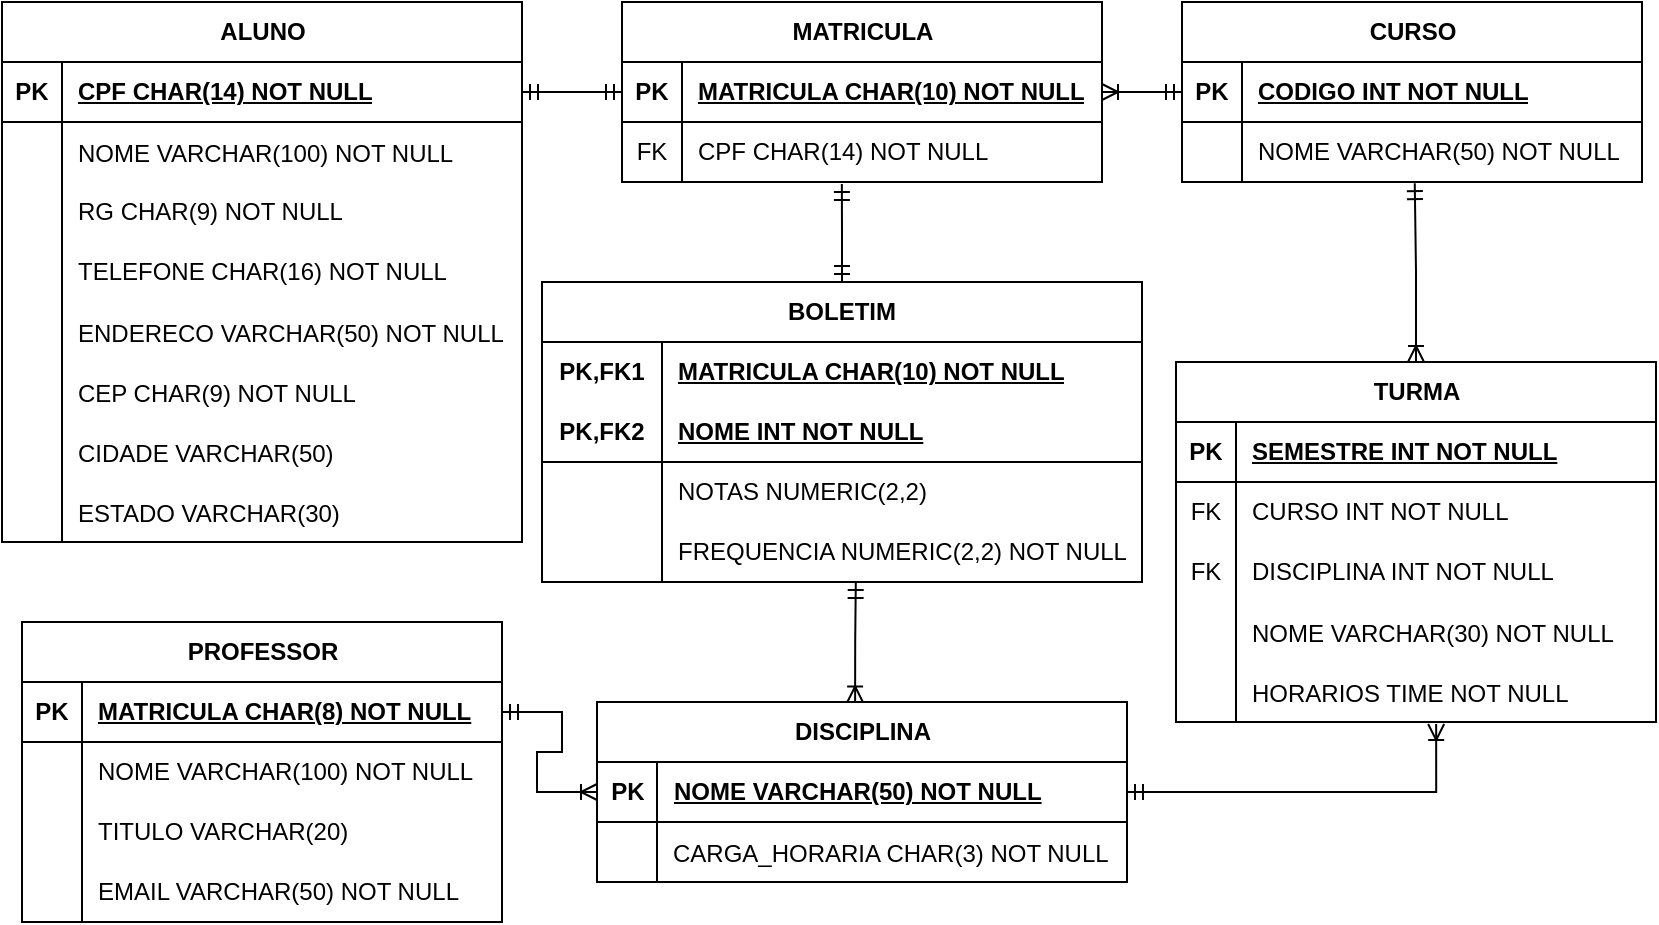 <mxfile version="24.8.4">
  <diagram name="Página-1" id="dTn19unyRNRH9uVxcDBz">
    <mxGraphModel dx="880" dy="468" grid="1" gridSize="10" guides="1" tooltips="1" connect="1" arrows="1" fold="1" page="1" pageScale="1" pageWidth="827" pageHeight="1169" math="0" shadow="0">
      <root>
        <mxCell id="0" />
        <mxCell id="1" parent="0" />
        <mxCell id="SQpeZqvC9aCR0QkS3gJp-1" value="DISCIPLINA" style="shape=table;startSize=30;container=1;collapsible=1;childLayout=tableLayout;fixedRows=1;rowLines=0;fontStyle=1;align=center;resizeLast=1;html=1;" vertex="1" parent="1">
          <mxGeometry x="297.5" y="350" width="265" height="90" as="geometry" />
        </mxCell>
        <mxCell id="SQpeZqvC9aCR0QkS3gJp-2" value="" style="shape=tableRow;horizontal=0;startSize=0;swimlaneHead=0;swimlaneBody=0;fillColor=none;collapsible=0;dropTarget=0;points=[[0,0.5],[1,0.5]];portConstraint=eastwest;top=0;left=0;right=0;bottom=1;" vertex="1" parent="SQpeZqvC9aCR0QkS3gJp-1">
          <mxGeometry y="30" width="265" height="30" as="geometry" />
        </mxCell>
        <mxCell id="SQpeZqvC9aCR0QkS3gJp-3" value="PK" style="shape=partialRectangle;connectable=0;fillColor=none;top=0;left=0;bottom=0;right=0;fontStyle=1;overflow=hidden;whiteSpace=wrap;html=1;" vertex="1" parent="SQpeZqvC9aCR0QkS3gJp-2">
          <mxGeometry width="30" height="30" as="geometry">
            <mxRectangle width="30" height="30" as="alternateBounds" />
          </mxGeometry>
        </mxCell>
        <mxCell id="SQpeZqvC9aCR0QkS3gJp-4" value="NOME VARCHAR(50) NOT NULL" style="shape=partialRectangle;connectable=0;fillColor=none;top=0;left=0;bottom=0;right=0;align=left;spacingLeft=6;fontStyle=5;overflow=hidden;whiteSpace=wrap;html=1;" vertex="1" parent="SQpeZqvC9aCR0QkS3gJp-2">
          <mxGeometry x="30" width="235" height="30" as="geometry">
            <mxRectangle width="235" height="30" as="alternateBounds" />
          </mxGeometry>
        </mxCell>
        <mxCell id="SQpeZqvC9aCR0QkS3gJp-137" value="" style="shape=tableRow;horizontal=0;startSize=0;swimlaneHead=0;swimlaneBody=0;fillColor=none;collapsible=0;dropTarget=0;points=[[0,0.5],[1,0.5]];portConstraint=eastwest;top=0;left=0;right=0;bottom=0;" vertex="1" parent="SQpeZqvC9aCR0QkS3gJp-1">
          <mxGeometry y="60" width="265" height="30" as="geometry" />
        </mxCell>
        <mxCell id="SQpeZqvC9aCR0QkS3gJp-138" value="" style="shape=partialRectangle;connectable=0;fillColor=none;top=0;left=0;bottom=0;right=0;editable=1;overflow=hidden;" vertex="1" parent="SQpeZqvC9aCR0QkS3gJp-137">
          <mxGeometry width="30" height="30" as="geometry">
            <mxRectangle width="30" height="30" as="alternateBounds" />
          </mxGeometry>
        </mxCell>
        <mxCell id="SQpeZqvC9aCR0QkS3gJp-139" value="CARGA_HORARIA CHAR(3) NOT NULL" style="shape=partialRectangle;connectable=0;fillColor=none;top=0;left=0;bottom=0;right=0;align=left;spacingLeft=6;overflow=hidden;" vertex="1" parent="SQpeZqvC9aCR0QkS3gJp-137">
          <mxGeometry x="30" width="235" height="30" as="geometry">
            <mxRectangle width="235" height="30" as="alternateBounds" />
          </mxGeometry>
        </mxCell>
        <mxCell id="SQpeZqvC9aCR0QkS3gJp-14" value="CURSO" style="shape=table;startSize=30;container=1;collapsible=1;childLayout=tableLayout;fixedRows=1;rowLines=0;fontStyle=1;align=center;resizeLast=1;html=1;" vertex="1" parent="1">
          <mxGeometry x="590" width="230" height="90" as="geometry" />
        </mxCell>
        <mxCell id="SQpeZqvC9aCR0QkS3gJp-15" value="" style="shape=tableRow;horizontal=0;startSize=0;swimlaneHead=0;swimlaneBody=0;fillColor=none;collapsible=0;dropTarget=0;points=[[0,0.5],[1,0.5]];portConstraint=eastwest;top=0;left=0;right=0;bottom=1;" vertex="1" parent="SQpeZqvC9aCR0QkS3gJp-14">
          <mxGeometry y="30" width="230" height="30" as="geometry" />
        </mxCell>
        <mxCell id="SQpeZqvC9aCR0QkS3gJp-16" value="PK" style="shape=partialRectangle;connectable=0;fillColor=none;top=0;left=0;bottom=0;right=0;fontStyle=1;overflow=hidden;whiteSpace=wrap;html=1;" vertex="1" parent="SQpeZqvC9aCR0QkS3gJp-15">
          <mxGeometry width="30" height="30" as="geometry">
            <mxRectangle width="30" height="30" as="alternateBounds" />
          </mxGeometry>
        </mxCell>
        <mxCell id="SQpeZqvC9aCR0QkS3gJp-17" value="CODIGO INT NOT NULL" style="shape=partialRectangle;connectable=0;fillColor=none;top=0;left=0;bottom=0;right=0;align=left;spacingLeft=6;fontStyle=5;overflow=hidden;whiteSpace=wrap;html=1;" vertex="1" parent="SQpeZqvC9aCR0QkS3gJp-15">
          <mxGeometry x="30" width="200" height="30" as="geometry">
            <mxRectangle width="200" height="30" as="alternateBounds" />
          </mxGeometry>
        </mxCell>
        <mxCell id="SQpeZqvC9aCR0QkS3gJp-18" value="" style="shape=tableRow;horizontal=0;startSize=0;swimlaneHead=0;swimlaneBody=0;fillColor=none;collapsible=0;dropTarget=0;points=[[0,0.5],[1,0.5]];portConstraint=eastwest;top=0;left=0;right=0;bottom=0;" vertex="1" parent="SQpeZqvC9aCR0QkS3gJp-14">
          <mxGeometry y="60" width="230" height="30" as="geometry" />
        </mxCell>
        <mxCell id="SQpeZqvC9aCR0QkS3gJp-19" value="" style="shape=partialRectangle;connectable=0;fillColor=none;top=0;left=0;bottom=0;right=0;editable=1;overflow=hidden;whiteSpace=wrap;html=1;" vertex="1" parent="SQpeZqvC9aCR0QkS3gJp-18">
          <mxGeometry width="30" height="30" as="geometry">
            <mxRectangle width="30" height="30" as="alternateBounds" />
          </mxGeometry>
        </mxCell>
        <mxCell id="SQpeZqvC9aCR0QkS3gJp-20" value="&lt;span style=&quot;text-wrap-mode: nowrap;&quot;&gt;NOME VARCHAR(50) NOT NULL&lt;/span&gt;" style="shape=partialRectangle;connectable=0;fillColor=none;top=0;left=0;bottom=0;right=0;align=left;spacingLeft=6;overflow=hidden;whiteSpace=wrap;html=1;" vertex="1" parent="SQpeZqvC9aCR0QkS3gJp-18">
          <mxGeometry x="30" width="200" height="30" as="geometry">
            <mxRectangle width="200" height="30" as="alternateBounds" />
          </mxGeometry>
        </mxCell>
        <mxCell id="SQpeZqvC9aCR0QkS3gJp-27" value="ALUNO" style="shape=table;startSize=30;container=1;collapsible=1;childLayout=tableLayout;fixedRows=1;rowLines=0;fontStyle=1;align=center;resizeLast=1;html=1;" vertex="1" parent="1">
          <mxGeometry width="260" height="270" as="geometry" />
        </mxCell>
        <mxCell id="SQpeZqvC9aCR0QkS3gJp-28" value="" style="shape=tableRow;horizontal=0;startSize=0;swimlaneHead=0;swimlaneBody=0;fillColor=none;collapsible=0;dropTarget=0;points=[[0,0.5],[1,0.5]];portConstraint=eastwest;top=0;left=0;right=0;bottom=1;" vertex="1" parent="SQpeZqvC9aCR0QkS3gJp-27">
          <mxGeometry y="30" width="260" height="30" as="geometry" />
        </mxCell>
        <mxCell id="SQpeZqvC9aCR0QkS3gJp-29" value="PK" style="shape=partialRectangle;connectable=0;fillColor=none;top=0;left=0;bottom=0;right=0;fontStyle=1;overflow=hidden;whiteSpace=wrap;html=1;" vertex="1" parent="SQpeZqvC9aCR0QkS3gJp-28">
          <mxGeometry width="30" height="30" as="geometry">
            <mxRectangle width="30" height="30" as="alternateBounds" />
          </mxGeometry>
        </mxCell>
        <mxCell id="SQpeZqvC9aCR0QkS3gJp-30" value="CPF CHAR(14) NOT NULL" style="shape=partialRectangle;connectable=0;fillColor=none;top=0;left=0;bottom=0;right=0;align=left;spacingLeft=6;fontStyle=5;overflow=hidden;whiteSpace=wrap;html=1;" vertex="1" parent="SQpeZqvC9aCR0QkS3gJp-28">
          <mxGeometry x="30" width="230" height="30" as="geometry">
            <mxRectangle width="230" height="30" as="alternateBounds" />
          </mxGeometry>
        </mxCell>
        <mxCell id="SQpeZqvC9aCR0QkS3gJp-94" value="" style="shape=tableRow;horizontal=0;startSize=0;swimlaneHead=0;swimlaneBody=0;fillColor=none;collapsible=0;dropTarget=0;points=[[0,0.5],[1,0.5]];portConstraint=eastwest;top=0;left=0;right=0;bottom=0;" vertex="1" parent="SQpeZqvC9aCR0QkS3gJp-27">
          <mxGeometry y="60" width="260" height="30" as="geometry" />
        </mxCell>
        <mxCell id="SQpeZqvC9aCR0QkS3gJp-95" value="" style="shape=partialRectangle;connectable=0;fillColor=none;top=0;left=0;bottom=0;right=0;editable=1;overflow=hidden;" vertex="1" parent="SQpeZqvC9aCR0QkS3gJp-94">
          <mxGeometry width="30" height="30" as="geometry">
            <mxRectangle width="30" height="30" as="alternateBounds" />
          </mxGeometry>
        </mxCell>
        <mxCell id="SQpeZqvC9aCR0QkS3gJp-96" value="NOME VARCHAR(100) NOT NULL" style="shape=partialRectangle;connectable=0;fillColor=none;top=0;left=0;bottom=0;right=0;align=left;spacingLeft=6;overflow=hidden;" vertex="1" parent="SQpeZqvC9aCR0QkS3gJp-94">
          <mxGeometry x="30" width="230" height="30" as="geometry">
            <mxRectangle width="230" height="30" as="alternateBounds" />
          </mxGeometry>
        </mxCell>
        <mxCell id="SQpeZqvC9aCR0QkS3gJp-34" value="" style="shape=tableRow;horizontal=0;startSize=0;swimlaneHead=0;swimlaneBody=0;fillColor=none;collapsible=0;dropTarget=0;points=[[0,0.5],[1,0.5]];portConstraint=eastwest;top=0;left=0;right=0;bottom=0;" vertex="1" parent="SQpeZqvC9aCR0QkS3gJp-27">
          <mxGeometry y="90" width="260" height="30" as="geometry" />
        </mxCell>
        <mxCell id="SQpeZqvC9aCR0QkS3gJp-35" value="" style="shape=partialRectangle;connectable=0;fillColor=none;top=0;left=0;bottom=0;right=0;editable=1;overflow=hidden;whiteSpace=wrap;html=1;" vertex="1" parent="SQpeZqvC9aCR0QkS3gJp-34">
          <mxGeometry width="30" height="30" as="geometry">
            <mxRectangle width="30" height="30" as="alternateBounds" />
          </mxGeometry>
        </mxCell>
        <mxCell id="SQpeZqvC9aCR0QkS3gJp-36" value="RG CHAR(9) NOT NULL" style="shape=partialRectangle;connectable=0;fillColor=none;top=0;left=0;bottom=0;right=0;align=left;spacingLeft=6;overflow=hidden;whiteSpace=wrap;html=1;" vertex="1" parent="SQpeZqvC9aCR0QkS3gJp-34">
          <mxGeometry x="30" width="230" height="30" as="geometry">
            <mxRectangle width="230" height="30" as="alternateBounds" />
          </mxGeometry>
        </mxCell>
        <mxCell id="SQpeZqvC9aCR0QkS3gJp-37" value="" style="shape=tableRow;horizontal=0;startSize=0;swimlaneHead=0;swimlaneBody=0;fillColor=none;collapsible=0;dropTarget=0;points=[[0,0.5],[1,0.5]];portConstraint=eastwest;top=0;left=0;right=0;bottom=0;" vertex="1" parent="SQpeZqvC9aCR0QkS3gJp-27">
          <mxGeometry y="120" width="260" height="30" as="geometry" />
        </mxCell>
        <mxCell id="SQpeZqvC9aCR0QkS3gJp-38" value="" style="shape=partialRectangle;connectable=0;fillColor=none;top=0;left=0;bottom=0;right=0;editable=1;overflow=hidden;whiteSpace=wrap;html=1;" vertex="1" parent="SQpeZqvC9aCR0QkS3gJp-37">
          <mxGeometry width="30" height="30" as="geometry">
            <mxRectangle width="30" height="30" as="alternateBounds" />
          </mxGeometry>
        </mxCell>
        <mxCell id="SQpeZqvC9aCR0QkS3gJp-39" value="TELEFONE CHAR(16) NOT NULL" style="shape=partialRectangle;connectable=0;fillColor=none;top=0;left=0;bottom=0;right=0;align=left;spacingLeft=6;overflow=hidden;whiteSpace=wrap;html=1;" vertex="1" parent="SQpeZqvC9aCR0QkS3gJp-37">
          <mxGeometry x="30" width="230" height="30" as="geometry">
            <mxRectangle width="230" height="30" as="alternateBounds" />
          </mxGeometry>
        </mxCell>
        <mxCell id="SQpeZqvC9aCR0QkS3gJp-54" value="" style="shape=tableRow;horizontal=0;startSize=0;swimlaneHead=0;swimlaneBody=0;fillColor=none;collapsible=0;dropTarget=0;points=[[0,0.5],[1,0.5]];portConstraint=eastwest;top=0;left=0;right=0;bottom=0;" vertex="1" parent="SQpeZqvC9aCR0QkS3gJp-27">
          <mxGeometry y="150" width="260" height="30" as="geometry" />
        </mxCell>
        <mxCell id="SQpeZqvC9aCR0QkS3gJp-55" value="" style="shape=partialRectangle;connectable=0;fillColor=none;top=0;left=0;bottom=0;right=0;editable=1;overflow=hidden;" vertex="1" parent="SQpeZqvC9aCR0QkS3gJp-54">
          <mxGeometry width="30" height="30" as="geometry">
            <mxRectangle width="30" height="30" as="alternateBounds" />
          </mxGeometry>
        </mxCell>
        <mxCell id="SQpeZqvC9aCR0QkS3gJp-56" value="ENDERECO VARCHAR(50) NOT NULL" style="shape=partialRectangle;connectable=0;fillColor=none;top=0;left=0;bottom=0;right=0;align=left;spacingLeft=6;overflow=hidden;" vertex="1" parent="SQpeZqvC9aCR0QkS3gJp-54">
          <mxGeometry x="30" width="230" height="30" as="geometry">
            <mxRectangle width="230" height="30" as="alternateBounds" />
          </mxGeometry>
        </mxCell>
        <mxCell id="SQpeZqvC9aCR0QkS3gJp-46" value="" style="shape=tableRow;horizontal=0;startSize=0;swimlaneHead=0;swimlaneBody=0;fillColor=none;collapsible=0;dropTarget=0;points=[[0,0.5],[1,0.5]];portConstraint=eastwest;top=0;left=0;right=0;bottom=0;" vertex="1" parent="SQpeZqvC9aCR0QkS3gJp-27">
          <mxGeometry y="180" width="260" height="30" as="geometry" />
        </mxCell>
        <mxCell id="SQpeZqvC9aCR0QkS3gJp-47" value="" style="shape=partialRectangle;connectable=0;fillColor=none;top=0;left=0;bottom=0;right=0;editable=1;overflow=hidden;" vertex="1" parent="SQpeZqvC9aCR0QkS3gJp-46">
          <mxGeometry width="30" height="30" as="geometry">
            <mxRectangle width="30" height="30" as="alternateBounds" />
          </mxGeometry>
        </mxCell>
        <mxCell id="SQpeZqvC9aCR0QkS3gJp-48" value="CEP CHAR(9) NOT NULL" style="shape=partialRectangle;connectable=0;fillColor=none;top=0;left=0;bottom=0;right=0;align=left;spacingLeft=6;overflow=hidden;" vertex="1" parent="SQpeZqvC9aCR0QkS3gJp-46">
          <mxGeometry x="30" width="230" height="30" as="geometry">
            <mxRectangle width="230" height="30" as="alternateBounds" />
          </mxGeometry>
        </mxCell>
        <mxCell id="SQpeZqvC9aCR0QkS3gJp-42" value="" style="shape=tableRow;horizontal=0;startSize=0;swimlaneHead=0;swimlaneBody=0;fillColor=none;collapsible=0;dropTarget=0;points=[[0,0.5],[1,0.5]];portConstraint=eastwest;top=0;left=0;right=0;bottom=0;" vertex="1" parent="SQpeZqvC9aCR0QkS3gJp-27">
          <mxGeometry y="210" width="260" height="30" as="geometry" />
        </mxCell>
        <mxCell id="SQpeZqvC9aCR0QkS3gJp-43" value="" style="shape=partialRectangle;connectable=0;fillColor=none;top=0;left=0;bottom=0;right=0;editable=1;overflow=hidden;" vertex="1" parent="SQpeZqvC9aCR0QkS3gJp-42">
          <mxGeometry width="30" height="30" as="geometry">
            <mxRectangle width="30" height="30" as="alternateBounds" />
          </mxGeometry>
        </mxCell>
        <mxCell id="SQpeZqvC9aCR0QkS3gJp-44" value="CIDADE VARCHAR(50)" style="shape=partialRectangle;connectable=0;fillColor=none;top=0;left=0;bottom=0;right=0;align=left;spacingLeft=6;overflow=hidden;" vertex="1" parent="SQpeZqvC9aCR0QkS3gJp-42">
          <mxGeometry x="30" width="230" height="30" as="geometry">
            <mxRectangle width="230" height="30" as="alternateBounds" />
          </mxGeometry>
        </mxCell>
        <mxCell id="SQpeZqvC9aCR0QkS3gJp-50" value="" style="shape=tableRow;horizontal=0;startSize=0;swimlaneHead=0;swimlaneBody=0;fillColor=none;collapsible=0;dropTarget=0;points=[[0,0.5],[1,0.5]];portConstraint=eastwest;top=0;left=0;right=0;bottom=0;" vertex="1" parent="SQpeZqvC9aCR0QkS3gJp-27">
          <mxGeometry y="240" width="260" height="30" as="geometry" />
        </mxCell>
        <mxCell id="SQpeZqvC9aCR0QkS3gJp-51" value="" style="shape=partialRectangle;connectable=0;fillColor=none;top=0;left=0;bottom=0;right=0;editable=1;overflow=hidden;" vertex="1" parent="SQpeZqvC9aCR0QkS3gJp-50">
          <mxGeometry width="30" height="30" as="geometry">
            <mxRectangle width="30" height="30" as="alternateBounds" />
          </mxGeometry>
        </mxCell>
        <mxCell id="SQpeZqvC9aCR0QkS3gJp-52" value="ESTADO VARCHAR(30)" style="shape=partialRectangle;connectable=0;fillColor=none;top=0;left=0;bottom=0;right=0;align=left;spacingLeft=6;overflow=hidden;" vertex="1" parent="SQpeZqvC9aCR0QkS3gJp-50">
          <mxGeometry x="30" width="230" height="30" as="geometry">
            <mxRectangle width="230" height="30" as="alternateBounds" />
          </mxGeometry>
        </mxCell>
        <mxCell id="SQpeZqvC9aCR0QkS3gJp-71" value="PROFESSOR" style="shape=table;startSize=30;container=1;collapsible=1;childLayout=tableLayout;fixedRows=1;rowLines=0;fontStyle=1;align=center;resizeLast=1;html=1;" vertex="1" parent="1">
          <mxGeometry x="10" y="310" width="240" height="150" as="geometry" />
        </mxCell>
        <mxCell id="SQpeZqvC9aCR0QkS3gJp-72" value="" style="shape=tableRow;horizontal=0;startSize=0;swimlaneHead=0;swimlaneBody=0;fillColor=none;collapsible=0;dropTarget=0;points=[[0,0.5],[1,0.5]];portConstraint=eastwest;top=0;left=0;right=0;bottom=1;" vertex="1" parent="SQpeZqvC9aCR0QkS3gJp-71">
          <mxGeometry y="30" width="240" height="30" as="geometry" />
        </mxCell>
        <mxCell id="SQpeZqvC9aCR0QkS3gJp-73" value="PK" style="shape=partialRectangle;connectable=0;fillColor=none;top=0;left=0;bottom=0;right=0;fontStyle=1;overflow=hidden;whiteSpace=wrap;html=1;" vertex="1" parent="SQpeZqvC9aCR0QkS3gJp-72">
          <mxGeometry width="30" height="30" as="geometry">
            <mxRectangle width="30" height="30" as="alternateBounds" />
          </mxGeometry>
        </mxCell>
        <mxCell id="SQpeZqvC9aCR0QkS3gJp-74" value="MATRICULA CHAR(8) NOT NULL" style="shape=partialRectangle;connectable=0;fillColor=none;top=0;left=0;bottom=0;right=0;align=left;spacingLeft=6;fontStyle=5;overflow=hidden;whiteSpace=wrap;html=1;" vertex="1" parent="SQpeZqvC9aCR0QkS3gJp-72">
          <mxGeometry x="30" width="210" height="30" as="geometry">
            <mxRectangle width="210" height="30" as="alternateBounds" />
          </mxGeometry>
        </mxCell>
        <mxCell id="SQpeZqvC9aCR0QkS3gJp-75" value="" style="shape=tableRow;horizontal=0;startSize=0;swimlaneHead=0;swimlaneBody=0;fillColor=none;collapsible=0;dropTarget=0;points=[[0,0.5],[1,0.5]];portConstraint=eastwest;top=0;left=0;right=0;bottom=0;" vertex="1" parent="SQpeZqvC9aCR0QkS3gJp-71">
          <mxGeometry y="60" width="240" height="30" as="geometry" />
        </mxCell>
        <mxCell id="SQpeZqvC9aCR0QkS3gJp-76" value="" style="shape=partialRectangle;connectable=0;fillColor=none;top=0;left=0;bottom=0;right=0;editable=1;overflow=hidden;whiteSpace=wrap;html=1;" vertex="1" parent="SQpeZqvC9aCR0QkS3gJp-75">
          <mxGeometry width="30" height="30" as="geometry">
            <mxRectangle width="30" height="30" as="alternateBounds" />
          </mxGeometry>
        </mxCell>
        <mxCell id="SQpeZqvC9aCR0QkS3gJp-77" value="NOME VARCHAR(100) NOT NULL" style="shape=partialRectangle;connectable=0;fillColor=none;top=0;left=0;bottom=0;right=0;align=left;spacingLeft=6;overflow=hidden;whiteSpace=wrap;html=1;" vertex="1" parent="SQpeZqvC9aCR0QkS3gJp-75">
          <mxGeometry x="30" width="210" height="30" as="geometry">
            <mxRectangle width="210" height="30" as="alternateBounds" />
          </mxGeometry>
        </mxCell>
        <mxCell id="SQpeZqvC9aCR0QkS3gJp-78" value="" style="shape=tableRow;horizontal=0;startSize=0;swimlaneHead=0;swimlaneBody=0;fillColor=none;collapsible=0;dropTarget=0;points=[[0,0.5],[1,0.5]];portConstraint=eastwest;top=0;left=0;right=0;bottom=0;" vertex="1" parent="SQpeZqvC9aCR0QkS3gJp-71">
          <mxGeometry y="90" width="240" height="30" as="geometry" />
        </mxCell>
        <mxCell id="SQpeZqvC9aCR0QkS3gJp-79" value="" style="shape=partialRectangle;connectable=0;fillColor=none;top=0;left=0;bottom=0;right=0;editable=1;overflow=hidden;whiteSpace=wrap;html=1;" vertex="1" parent="SQpeZqvC9aCR0QkS3gJp-78">
          <mxGeometry width="30" height="30" as="geometry">
            <mxRectangle width="30" height="30" as="alternateBounds" />
          </mxGeometry>
        </mxCell>
        <mxCell id="SQpeZqvC9aCR0QkS3gJp-80" value="TITULO VARCHAR(20)" style="shape=partialRectangle;connectable=0;fillColor=none;top=0;left=0;bottom=0;right=0;align=left;spacingLeft=6;overflow=hidden;whiteSpace=wrap;html=1;" vertex="1" parent="SQpeZqvC9aCR0QkS3gJp-78">
          <mxGeometry x="30" width="210" height="30" as="geometry">
            <mxRectangle width="210" height="30" as="alternateBounds" />
          </mxGeometry>
        </mxCell>
        <mxCell id="SQpeZqvC9aCR0QkS3gJp-81" value="" style="shape=tableRow;horizontal=0;startSize=0;swimlaneHead=0;swimlaneBody=0;fillColor=none;collapsible=0;dropTarget=0;points=[[0,0.5],[1,0.5]];portConstraint=eastwest;top=0;left=0;right=0;bottom=0;" vertex="1" parent="SQpeZqvC9aCR0QkS3gJp-71">
          <mxGeometry y="120" width="240" height="30" as="geometry" />
        </mxCell>
        <mxCell id="SQpeZqvC9aCR0QkS3gJp-82" value="" style="shape=partialRectangle;connectable=0;fillColor=none;top=0;left=0;bottom=0;right=0;editable=1;overflow=hidden;whiteSpace=wrap;html=1;" vertex="1" parent="SQpeZqvC9aCR0QkS3gJp-81">
          <mxGeometry width="30" height="30" as="geometry">
            <mxRectangle width="30" height="30" as="alternateBounds" />
          </mxGeometry>
        </mxCell>
        <mxCell id="SQpeZqvC9aCR0QkS3gJp-83" value="EMAIL VARCHAR(50) NOT NULL" style="shape=partialRectangle;connectable=0;fillColor=none;top=0;left=0;bottom=0;right=0;align=left;spacingLeft=6;overflow=hidden;whiteSpace=wrap;html=1;" vertex="1" parent="SQpeZqvC9aCR0QkS3gJp-81">
          <mxGeometry x="30" width="210" height="30" as="geometry">
            <mxRectangle width="210" height="30" as="alternateBounds" />
          </mxGeometry>
        </mxCell>
        <mxCell id="SQpeZqvC9aCR0QkS3gJp-110" value="TURMA" style="shape=table;startSize=30;container=1;collapsible=1;childLayout=tableLayout;fixedRows=1;rowLines=0;fontStyle=1;align=center;resizeLast=1;html=1;" vertex="1" parent="1">
          <mxGeometry x="587" y="180" width="240" height="180" as="geometry" />
        </mxCell>
        <mxCell id="SQpeZqvC9aCR0QkS3gJp-111" value="" style="shape=tableRow;horizontal=0;startSize=0;swimlaneHead=0;swimlaneBody=0;fillColor=none;collapsible=0;dropTarget=0;points=[[0,0.5],[1,0.5]];portConstraint=eastwest;top=0;left=0;right=0;bottom=1;" vertex="1" parent="SQpeZqvC9aCR0QkS3gJp-110">
          <mxGeometry y="30" width="240" height="30" as="geometry" />
        </mxCell>
        <mxCell id="SQpeZqvC9aCR0QkS3gJp-112" value="PK" style="shape=partialRectangle;connectable=0;fillColor=none;top=0;left=0;bottom=0;right=0;fontStyle=1;overflow=hidden;whiteSpace=wrap;html=1;" vertex="1" parent="SQpeZqvC9aCR0QkS3gJp-111">
          <mxGeometry width="30" height="30" as="geometry">
            <mxRectangle width="30" height="30" as="alternateBounds" />
          </mxGeometry>
        </mxCell>
        <mxCell id="SQpeZqvC9aCR0QkS3gJp-113" value="SEMESTRE INT NOT NULL" style="shape=partialRectangle;connectable=0;fillColor=none;top=0;left=0;bottom=0;right=0;align=left;spacingLeft=6;fontStyle=5;overflow=hidden;whiteSpace=wrap;html=1;" vertex="1" parent="SQpeZqvC9aCR0QkS3gJp-111">
          <mxGeometry x="30" width="210" height="30" as="geometry">
            <mxRectangle width="210" height="30" as="alternateBounds" />
          </mxGeometry>
        </mxCell>
        <mxCell id="SQpeZqvC9aCR0QkS3gJp-114" value="" style="shape=tableRow;horizontal=0;startSize=0;swimlaneHead=0;swimlaneBody=0;fillColor=none;collapsible=0;dropTarget=0;points=[[0,0.5],[1,0.5]];portConstraint=eastwest;top=0;left=0;right=0;bottom=0;" vertex="1" parent="SQpeZqvC9aCR0QkS3gJp-110">
          <mxGeometry y="60" width="240" height="30" as="geometry" />
        </mxCell>
        <mxCell id="SQpeZqvC9aCR0QkS3gJp-115" value="FK" style="shape=partialRectangle;connectable=0;fillColor=none;top=0;left=0;bottom=0;right=0;editable=1;overflow=hidden;whiteSpace=wrap;html=1;" vertex="1" parent="SQpeZqvC9aCR0QkS3gJp-114">
          <mxGeometry width="30" height="30" as="geometry">
            <mxRectangle width="30" height="30" as="alternateBounds" />
          </mxGeometry>
        </mxCell>
        <mxCell id="SQpeZqvC9aCR0QkS3gJp-116" value="CURSO INT NOT NULL" style="shape=partialRectangle;connectable=0;fillColor=none;top=0;left=0;bottom=0;right=0;align=left;spacingLeft=6;overflow=hidden;whiteSpace=wrap;html=1;" vertex="1" parent="SQpeZqvC9aCR0QkS3gJp-114">
          <mxGeometry x="30" width="210" height="30" as="geometry">
            <mxRectangle width="210" height="30" as="alternateBounds" />
          </mxGeometry>
        </mxCell>
        <mxCell id="SQpeZqvC9aCR0QkS3gJp-117" value="" style="shape=tableRow;horizontal=0;startSize=0;swimlaneHead=0;swimlaneBody=0;fillColor=none;collapsible=0;dropTarget=0;points=[[0,0.5],[1,0.5]];portConstraint=eastwest;top=0;left=0;right=0;bottom=0;" vertex="1" parent="SQpeZqvC9aCR0QkS3gJp-110">
          <mxGeometry y="90" width="240" height="30" as="geometry" />
        </mxCell>
        <mxCell id="SQpeZqvC9aCR0QkS3gJp-118" value="FK" style="shape=partialRectangle;connectable=0;fillColor=none;top=0;left=0;bottom=0;right=0;editable=1;overflow=hidden;whiteSpace=wrap;html=1;" vertex="1" parent="SQpeZqvC9aCR0QkS3gJp-117">
          <mxGeometry width="30" height="30" as="geometry">
            <mxRectangle width="30" height="30" as="alternateBounds" />
          </mxGeometry>
        </mxCell>
        <mxCell id="SQpeZqvC9aCR0QkS3gJp-119" value="DISCIPLINA INT NOT NULL" style="shape=partialRectangle;connectable=0;fillColor=none;top=0;left=0;bottom=0;right=0;align=left;spacingLeft=6;overflow=hidden;whiteSpace=wrap;html=1;" vertex="1" parent="SQpeZqvC9aCR0QkS3gJp-117">
          <mxGeometry x="30" width="210" height="30" as="geometry">
            <mxRectangle width="210" height="30" as="alternateBounds" />
          </mxGeometry>
        </mxCell>
        <mxCell id="SQpeZqvC9aCR0QkS3gJp-206" value="" style="shape=tableRow;horizontal=0;startSize=0;swimlaneHead=0;swimlaneBody=0;fillColor=none;collapsible=0;dropTarget=0;points=[[0,0.5],[1,0.5]];portConstraint=eastwest;top=0;left=0;right=0;bottom=0;" vertex="1" parent="SQpeZqvC9aCR0QkS3gJp-110">
          <mxGeometry y="120" width="240" height="30" as="geometry" />
        </mxCell>
        <mxCell id="SQpeZqvC9aCR0QkS3gJp-207" value="" style="shape=partialRectangle;connectable=0;fillColor=none;top=0;left=0;bottom=0;right=0;editable=1;overflow=hidden;" vertex="1" parent="SQpeZqvC9aCR0QkS3gJp-206">
          <mxGeometry width="30" height="30" as="geometry">
            <mxRectangle width="30" height="30" as="alternateBounds" />
          </mxGeometry>
        </mxCell>
        <mxCell id="SQpeZqvC9aCR0QkS3gJp-208" value="NOME VARCHAR(30) NOT NULL" style="shape=partialRectangle;connectable=0;fillColor=none;top=0;left=0;bottom=0;right=0;align=left;spacingLeft=6;overflow=hidden;" vertex="1" parent="SQpeZqvC9aCR0QkS3gJp-206">
          <mxGeometry x="30" width="210" height="30" as="geometry">
            <mxRectangle width="210" height="30" as="alternateBounds" />
          </mxGeometry>
        </mxCell>
        <mxCell id="SQpeZqvC9aCR0QkS3gJp-128" value="" style="shape=tableRow;horizontal=0;startSize=0;swimlaneHead=0;swimlaneBody=0;fillColor=none;collapsible=0;dropTarget=0;points=[[0,0.5],[1,0.5]];portConstraint=eastwest;top=0;left=0;right=0;bottom=0;" vertex="1" parent="SQpeZqvC9aCR0QkS3gJp-110">
          <mxGeometry y="150" width="240" height="30" as="geometry" />
        </mxCell>
        <mxCell id="SQpeZqvC9aCR0QkS3gJp-129" value="" style="shape=partialRectangle;connectable=0;fillColor=none;top=0;left=0;bottom=0;right=0;editable=1;overflow=hidden;" vertex="1" parent="SQpeZqvC9aCR0QkS3gJp-128">
          <mxGeometry width="30" height="30" as="geometry">
            <mxRectangle width="30" height="30" as="alternateBounds" />
          </mxGeometry>
        </mxCell>
        <mxCell id="SQpeZqvC9aCR0QkS3gJp-130" value="HORARIOS TIME NOT NULL" style="shape=partialRectangle;connectable=0;fillColor=none;top=0;left=0;bottom=0;right=0;align=left;spacingLeft=6;overflow=hidden;" vertex="1" parent="SQpeZqvC9aCR0QkS3gJp-128">
          <mxGeometry x="30" width="210" height="30" as="geometry">
            <mxRectangle width="210" height="30" as="alternateBounds" />
          </mxGeometry>
        </mxCell>
        <mxCell id="SQpeZqvC9aCR0QkS3gJp-127" value="" style="edgeStyle=entityRelationEdgeStyle;fontSize=12;html=1;endArrow=ERoneToMany;startArrow=ERmandOne;rounded=0;exitX=1;exitY=0.5;exitDx=0;exitDy=0;entryX=0;entryY=0.5;entryDx=0;entryDy=0;" edge="1" parent="1" source="SQpeZqvC9aCR0QkS3gJp-72" target="SQpeZqvC9aCR0QkS3gJp-2">
          <mxGeometry width="100" height="100" relative="1" as="geometry">
            <mxPoint x="370" y="360" as="sourcePoint" />
            <mxPoint x="470" y="260" as="targetPoint" />
          </mxGeometry>
        </mxCell>
        <mxCell id="SQpeZqvC9aCR0QkS3gJp-156" style="edgeStyle=orthogonalEdgeStyle;rounded=0;orthogonalLoop=1;jettySize=auto;html=1;entryX=0.506;entryY=1.02;entryDx=0;entryDy=0;entryPerimeter=0;endArrow=ERmandOne;endFill=0;startArrow=ERoneToMany;startFill=0;" edge="1" parent="1" source="SQpeZqvC9aCR0QkS3gJp-110" target="SQpeZqvC9aCR0QkS3gJp-18">
          <mxGeometry relative="1" as="geometry">
            <mxPoint x="420.06" y="120.99" as="targetPoint" />
          </mxGeometry>
        </mxCell>
        <mxCell id="SQpeZqvC9aCR0QkS3gJp-158" value="MATRICULA" style="shape=table;startSize=30;container=1;collapsible=1;childLayout=tableLayout;fixedRows=1;rowLines=0;fontStyle=1;align=center;resizeLast=1;html=1;" vertex="1" parent="1">
          <mxGeometry x="310" width="240" height="90" as="geometry" />
        </mxCell>
        <mxCell id="SQpeZqvC9aCR0QkS3gJp-159" value="" style="shape=tableRow;horizontal=0;startSize=0;swimlaneHead=0;swimlaneBody=0;fillColor=none;collapsible=0;dropTarget=0;points=[[0,0.5],[1,0.5]];portConstraint=eastwest;top=0;left=0;right=0;bottom=1;" vertex="1" parent="SQpeZqvC9aCR0QkS3gJp-158">
          <mxGeometry y="30" width="240" height="30" as="geometry" />
        </mxCell>
        <mxCell id="SQpeZqvC9aCR0QkS3gJp-160" value="PK" style="shape=partialRectangle;connectable=0;fillColor=none;top=0;left=0;bottom=0;right=0;fontStyle=1;overflow=hidden;whiteSpace=wrap;html=1;" vertex="1" parent="SQpeZqvC9aCR0QkS3gJp-159">
          <mxGeometry width="30" height="30" as="geometry">
            <mxRectangle width="30" height="30" as="alternateBounds" />
          </mxGeometry>
        </mxCell>
        <mxCell id="SQpeZqvC9aCR0QkS3gJp-161" value="MATRICULA CHAR(10) NOT NULL" style="shape=partialRectangle;connectable=0;fillColor=none;top=0;left=0;bottom=0;right=0;align=left;spacingLeft=6;fontStyle=5;overflow=hidden;whiteSpace=wrap;html=1;" vertex="1" parent="SQpeZqvC9aCR0QkS3gJp-159">
          <mxGeometry x="30" width="210" height="30" as="geometry">
            <mxRectangle width="210" height="30" as="alternateBounds" />
          </mxGeometry>
        </mxCell>
        <mxCell id="SQpeZqvC9aCR0QkS3gJp-162" value="" style="shape=tableRow;horizontal=0;startSize=0;swimlaneHead=0;swimlaneBody=0;fillColor=none;collapsible=0;dropTarget=0;points=[[0,0.5],[1,0.5]];portConstraint=eastwest;top=0;left=0;right=0;bottom=0;" vertex="1" parent="SQpeZqvC9aCR0QkS3gJp-158">
          <mxGeometry y="60" width="240" height="30" as="geometry" />
        </mxCell>
        <mxCell id="SQpeZqvC9aCR0QkS3gJp-163" value="FK" style="shape=partialRectangle;connectable=0;fillColor=none;top=0;left=0;bottom=0;right=0;editable=1;overflow=hidden;whiteSpace=wrap;html=1;" vertex="1" parent="SQpeZqvC9aCR0QkS3gJp-162">
          <mxGeometry width="30" height="30" as="geometry">
            <mxRectangle width="30" height="30" as="alternateBounds" />
          </mxGeometry>
        </mxCell>
        <mxCell id="SQpeZqvC9aCR0QkS3gJp-164" value="CPF CHAR(14) NOT NULL" style="shape=partialRectangle;connectable=0;fillColor=none;top=0;left=0;bottom=0;right=0;align=left;spacingLeft=6;overflow=hidden;whiteSpace=wrap;html=1;" vertex="1" parent="SQpeZqvC9aCR0QkS3gJp-162">
          <mxGeometry x="30" width="210" height="30" as="geometry">
            <mxRectangle width="210" height="30" as="alternateBounds" />
          </mxGeometry>
        </mxCell>
        <mxCell id="SQpeZqvC9aCR0QkS3gJp-172" style="edgeStyle=orthogonalEdgeStyle;rounded=0;orthogonalLoop=1;jettySize=auto;html=1;entryX=0;entryY=0.5;entryDx=0;entryDy=0;endArrow=ERmandOne;endFill=0;startArrow=ERmandOne;startFill=0;" edge="1" parent="1" source="SQpeZqvC9aCR0QkS3gJp-28" target="SQpeZqvC9aCR0QkS3gJp-159">
          <mxGeometry relative="1" as="geometry">
            <Array as="points">
              <mxPoint x="280" y="45" />
              <mxPoint x="280" y="45" />
            </Array>
          </mxGeometry>
        </mxCell>
        <mxCell id="SQpeZqvC9aCR0QkS3gJp-173" style="edgeStyle=orthogonalEdgeStyle;rounded=0;orthogonalLoop=1;jettySize=auto;html=1;exitX=1;exitY=0.5;exitDx=0;exitDy=0;entryX=0;entryY=0.5;entryDx=0;entryDy=0;endArrow=ERmandOne;endFill=0;startArrow=ERoneToMany;startFill=0;" edge="1" parent="1" source="SQpeZqvC9aCR0QkS3gJp-159" target="SQpeZqvC9aCR0QkS3gJp-15">
          <mxGeometry relative="1" as="geometry" />
        </mxCell>
        <mxCell id="SQpeZqvC9aCR0QkS3gJp-179" style="edgeStyle=orthogonalEdgeStyle;rounded=0;orthogonalLoop=1;jettySize=auto;html=1;entryX=0.542;entryY=1.033;entryDx=0;entryDy=0;entryPerimeter=0;startArrow=ERmandOne;startFill=0;endArrow=ERoneToMany;endFill=0;" edge="1" parent="1" source="SQpeZqvC9aCR0QkS3gJp-2" target="SQpeZqvC9aCR0QkS3gJp-128">
          <mxGeometry relative="1" as="geometry">
            <mxPoint x="690" y="360" as="targetPoint" />
          </mxGeometry>
        </mxCell>
        <mxCell id="SQpeZqvC9aCR0QkS3gJp-212" value="BOLETIM" style="shape=table;startSize=30;container=1;collapsible=1;childLayout=tableLayout;fixedRows=1;rowLines=0;fontStyle=1;align=center;resizeLast=1;html=1;whiteSpace=wrap;" vertex="1" parent="1">
          <mxGeometry x="270" y="140" width="300" height="150" as="geometry" />
        </mxCell>
        <mxCell id="SQpeZqvC9aCR0QkS3gJp-213" value="" style="shape=tableRow;horizontal=0;startSize=0;swimlaneHead=0;swimlaneBody=0;fillColor=none;collapsible=0;dropTarget=0;points=[[0,0.5],[1,0.5]];portConstraint=eastwest;top=0;left=0;right=0;bottom=0;html=1;" vertex="1" parent="SQpeZqvC9aCR0QkS3gJp-212">
          <mxGeometry y="30" width="300" height="30" as="geometry" />
        </mxCell>
        <mxCell id="SQpeZqvC9aCR0QkS3gJp-214" value="PK,FK1" style="shape=partialRectangle;connectable=0;fillColor=none;top=0;left=0;bottom=0;right=0;fontStyle=1;overflow=hidden;html=1;whiteSpace=wrap;" vertex="1" parent="SQpeZqvC9aCR0QkS3gJp-213">
          <mxGeometry width="60" height="30" as="geometry">
            <mxRectangle width="60" height="30" as="alternateBounds" />
          </mxGeometry>
        </mxCell>
        <mxCell id="SQpeZqvC9aCR0QkS3gJp-215" value="MATRICULA CHAR(10) NOT NULL" style="shape=partialRectangle;connectable=0;fillColor=none;top=0;left=0;bottom=0;right=0;align=left;spacingLeft=6;fontStyle=5;overflow=hidden;html=1;whiteSpace=wrap;" vertex="1" parent="SQpeZqvC9aCR0QkS3gJp-213">
          <mxGeometry x="60" width="240" height="30" as="geometry">
            <mxRectangle width="240" height="30" as="alternateBounds" />
          </mxGeometry>
        </mxCell>
        <mxCell id="SQpeZqvC9aCR0QkS3gJp-216" value="" style="shape=tableRow;horizontal=0;startSize=0;swimlaneHead=0;swimlaneBody=0;fillColor=none;collapsible=0;dropTarget=0;points=[[0,0.5],[1,0.5]];portConstraint=eastwest;top=0;left=0;right=0;bottom=1;html=1;" vertex="1" parent="SQpeZqvC9aCR0QkS3gJp-212">
          <mxGeometry y="60" width="300" height="30" as="geometry" />
        </mxCell>
        <mxCell id="SQpeZqvC9aCR0QkS3gJp-217" value="PK,FK2" style="shape=partialRectangle;connectable=0;fillColor=none;top=0;left=0;bottom=0;right=0;fontStyle=1;overflow=hidden;html=1;whiteSpace=wrap;" vertex="1" parent="SQpeZqvC9aCR0QkS3gJp-216">
          <mxGeometry width="60" height="30" as="geometry">
            <mxRectangle width="60" height="30" as="alternateBounds" />
          </mxGeometry>
        </mxCell>
        <mxCell id="SQpeZqvC9aCR0QkS3gJp-218" value="NOME INT NOT NULL" style="shape=partialRectangle;connectable=0;fillColor=none;top=0;left=0;bottom=0;right=0;align=left;spacingLeft=6;fontStyle=5;overflow=hidden;html=1;whiteSpace=wrap;" vertex="1" parent="SQpeZqvC9aCR0QkS3gJp-216">
          <mxGeometry x="60" width="240" height="30" as="geometry">
            <mxRectangle width="240" height="30" as="alternateBounds" />
          </mxGeometry>
        </mxCell>
        <mxCell id="SQpeZqvC9aCR0QkS3gJp-219" value="" style="shape=tableRow;horizontal=0;startSize=0;swimlaneHead=0;swimlaneBody=0;fillColor=none;collapsible=0;dropTarget=0;points=[[0,0.5],[1,0.5]];portConstraint=eastwest;top=0;left=0;right=0;bottom=0;html=1;" vertex="1" parent="SQpeZqvC9aCR0QkS3gJp-212">
          <mxGeometry y="90" width="300" height="30" as="geometry" />
        </mxCell>
        <mxCell id="SQpeZqvC9aCR0QkS3gJp-220" value="" style="shape=partialRectangle;connectable=0;fillColor=none;top=0;left=0;bottom=0;right=0;editable=1;overflow=hidden;html=1;whiteSpace=wrap;" vertex="1" parent="SQpeZqvC9aCR0QkS3gJp-219">
          <mxGeometry width="60" height="30" as="geometry">
            <mxRectangle width="60" height="30" as="alternateBounds" />
          </mxGeometry>
        </mxCell>
        <mxCell id="SQpeZqvC9aCR0QkS3gJp-221" value="NOTAS NUMERIC(2,2)" style="shape=partialRectangle;connectable=0;fillColor=none;top=0;left=0;bottom=0;right=0;align=left;spacingLeft=6;overflow=hidden;html=1;whiteSpace=wrap;" vertex="1" parent="SQpeZqvC9aCR0QkS3gJp-219">
          <mxGeometry x="60" width="240" height="30" as="geometry">
            <mxRectangle width="240" height="30" as="alternateBounds" />
          </mxGeometry>
        </mxCell>
        <mxCell id="SQpeZqvC9aCR0QkS3gJp-222" value="" style="shape=tableRow;horizontal=0;startSize=0;swimlaneHead=0;swimlaneBody=0;fillColor=none;collapsible=0;dropTarget=0;points=[[0,0.5],[1,0.5]];portConstraint=eastwest;top=0;left=0;right=0;bottom=0;html=1;" vertex="1" parent="SQpeZqvC9aCR0QkS3gJp-212">
          <mxGeometry y="120" width="300" height="30" as="geometry" />
        </mxCell>
        <mxCell id="SQpeZqvC9aCR0QkS3gJp-223" value="" style="shape=partialRectangle;connectable=0;fillColor=none;top=0;left=0;bottom=0;right=0;editable=1;overflow=hidden;html=1;whiteSpace=wrap;" vertex="1" parent="SQpeZqvC9aCR0QkS3gJp-222">
          <mxGeometry width="60" height="30" as="geometry">
            <mxRectangle width="60" height="30" as="alternateBounds" />
          </mxGeometry>
        </mxCell>
        <mxCell id="SQpeZqvC9aCR0QkS3gJp-224" value="&lt;span style=&quot;text-wrap-mode: nowrap;&quot;&gt;FREQUENCIA NUMERIC(2,2) NOT NULL&lt;/span&gt;" style="shape=partialRectangle;connectable=0;fillColor=none;top=0;left=0;bottom=0;right=0;align=left;spacingLeft=6;overflow=hidden;html=1;whiteSpace=wrap;" vertex="1" parent="SQpeZqvC9aCR0QkS3gJp-222">
          <mxGeometry x="60" width="240" height="30" as="geometry">
            <mxRectangle width="240" height="30" as="alternateBounds" />
          </mxGeometry>
        </mxCell>
        <mxCell id="SQpeZqvC9aCR0QkS3gJp-225" style="edgeStyle=orthogonalEdgeStyle;rounded=0;orthogonalLoop=1;jettySize=auto;html=1;entryX=0.523;entryY=1;entryDx=0;entryDy=0;entryPerimeter=0;exitX=0.487;exitY=0.003;exitDx=0;exitDy=0;exitPerimeter=0;endArrow=ERmandOne;endFill=0;startArrow=ERoneToMany;startFill=0;" edge="1" parent="1" source="SQpeZqvC9aCR0QkS3gJp-1" target="SQpeZqvC9aCR0QkS3gJp-222">
          <mxGeometry relative="1" as="geometry">
            <mxPoint x="428" y="350" as="sourcePoint" />
            <Array as="points">
              <mxPoint x="427" y="320" />
              <mxPoint x="427" y="320" />
            </Array>
          </mxGeometry>
        </mxCell>
        <mxCell id="SQpeZqvC9aCR0QkS3gJp-226" style="edgeStyle=orthogonalEdgeStyle;rounded=0;orthogonalLoop=1;jettySize=auto;html=1;entryX=0.458;entryY=1.033;entryDx=0;entryDy=0;entryPerimeter=0;startArrow=ERmandOne;startFill=0;endArrow=ERmandOne;endFill=0;" edge="1" parent="1" source="SQpeZqvC9aCR0QkS3gJp-212" target="SQpeZqvC9aCR0QkS3gJp-162">
          <mxGeometry relative="1" as="geometry" />
        </mxCell>
      </root>
    </mxGraphModel>
  </diagram>
</mxfile>
